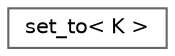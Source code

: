 digraph "类继承关系图"
{
 // LATEX_PDF_SIZE
  bgcolor="transparent";
  edge [fontname=Helvetica,fontsize=10,labelfontname=Helvetica,labelfontsize=10];
  node [fontname=Helvetica,fontsize=10,shape=box,height=0.2,width=0.4];
  rankdir="LR";
  Node0 [id="Node000000",label="set_to\< K \>",height=0.2,width=0.4,color="grey40", fillcolor="white", style="filled",URL="$structset__to.html",tooltip=" "];
}
